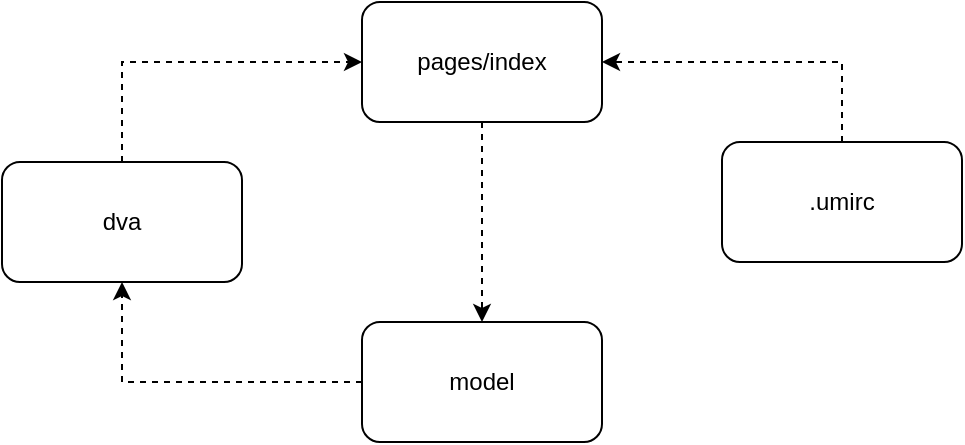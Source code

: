 <mxfile version="11.3.0" type="github" pages="4"><diagram id="UoPMPHmQi2G-XFUsNd7f" name="framework"><mxGraphModel dx="946" dy="521" grid="1" gridSize="10" guides="1" tooltips="1" connect="1" arrows="1" fold="1" page="1" pageScale="1" pageWidth="827" pageHeight="1169" math="0" shadow="0"><root><mxCell id="0"/><mxCell id="1" parent="0"/><mxCell id="U1GgB6eaAEc4W7hxHj6x-6" style="edgeStyle=orthogonalEdgeStyle;rounded=0;orthogonalLoop=1;jettySize=auto;html=1;exitX=0.5;exitY=1;exitDx=0;exitDy=0;entryX=0.5;entryY=0;entryDx=0;entryDy=0;dashed=1;" parent="1" source="U1GgB6eaAEc4W7hxHj6x-1" target="U1GgB6eaAEc4W7hxHj6x-4" edge="1"><mxGeometry relative="1" as="geometry"/></mxCell><mxCell id="U1GgB6eaAEc4W7hxHj6x-1" value="pages/index" style="rounded=1;whiteSpace=wrap;html=1;" parent="1" vertex="1"><mxGeometry x="220" y="140" width="120" height="60" as="geometry"/></mxCell><mxCell id="U1GgB6eaAEc4W7hxHj6x-8" style="edgeStyle=orthogonalEdgeStyle;rounded=0;orthogonalLoop=1;jettySize=auto;html=1;exitX=0.5;exitY=0;exitDx=0;exitDy=0;entryX=1;entryY=0.5;entryDx=0;entryDy=0;dashed=1;" parent="1" source="U1GgB6eaAEc4W7hxHj6x-2" target="U1GgB6eaAEc4W7hxHj6x-1" edge="1"><mxGeometry relative="1" as="geometry"/></mxCell><mxCell id="U1GgB6eaAEc4W7hxHj6x-2" value=".umirc" style="rounded=1;whiteSpace=wrap;html=1;" parent="1" vertex="1"><mxGeometry x="400" y="210" width="120" height="60" as="geometry"/></mxCell><mxCell id="U1GgB6eaAEc4W7hxHj6x-5" style="edgeStyle=orthogonalEdgeStyle;rounded=0;orthogonalLoop=1;jettySize=auto;html=1;exitX=0.5;exitY=0;exitDx=0;exitDy=0;entryX=0;entryY=0.5;entryDx=0;entryDy=0;dashed=1;" parent="1" source="U1GgB6eaAEc4W7hxHj6x-3" target="U1GgB6eaAEc4W7hxHj6x-1" edge="1"><mxGeometry relative="1" as="geometry"/></mxCell><mxCell id="U1GgB6eaAEc4W7hxHj6x-3" value="dva" style="rounded=1;whiteSpace=wrap;html=1;" parent="1" vertex="1"><mxGeometry x="40" y="220" width="120" height="60" as="geometry"/></mxCell><mxCell id="U1GgB6eaAEc4W7hxHj6x-7" style="edgeStyle=orthogonalEdgeStyle;rounded=0;orthogonalLoop=1;jettySize=auto;html=1;exitX=0;exitY=0.5;exitDx=0;exitDy=0;entryX=0.5;entryY=1;entryDx=0;entryDy=0;dashed=1;" parent="1" source="U1GgB6eaAEc4W7hxHj6x-4" target="U1GgB6eaAEc4W7hxHj6x-3" edge="1"><mxGeometry relative="1" as="geometry"/></mxCell><mxCell id="U1GgB6eaAEc4W7hxHj6x-4" value="model" style="rounded=1;whiteSpace=wrap;html=1;" parent="1" vertex="1"><mxGeometry x="220" y="300" width="120" height="60" as="geometry"/></mxCell></root></mxGraphModel></diagram><diagram id="rksKb1-9rf4eMYRuCvCe" name="contents"><mxGraphModel dx="946" dy="523" grid="1" gridSize="10" guides="1" tooltips="1" connect="1" arrows="1" fold="1" page="1" pageScale="1" pageWidth="827" pageHeight="1169" math="0" shadow="0"><root><mxCell id="TtmszXrCz8DzLTPaZSOy-0"/><mxCell id="TtmszXrCz8DzLTPaZSOy-1" parent="TtmszXrCz8DzLTPaZSOy-0"/><mxCell id="zVVglpfQtxWOfQBkL9C--0" value="" style="rounded=1;whiteSpace=wrap;html=1;" parent="TtmszXrCz8DzLTPaZSOy-1" vertex="1"><mxGeometry x="170" y="310" width="270" height="120" as="geometry"/></mxCell><mxCell id="TtmszXrCz8DzLTPaZSOy-21" value="" style="rounded=1;whiteSpace=wrap;html=1;" parent="TtmszXrCz8DzLTPaZSOy-1" vertex="1"><mxGeometry x="170" y="110" width="270" height="120" as="geometry"/></mxCell><mxCell id="TtmszXrCz8DzLTPaZSOy-2" value="APP" style="rounded=1;whiteSpace=wrap;html=1;" parent="TtmszXrCz8DzLTPaZSOy-1" vertex="1"><mxGeometry x="210" y="140" width="60" height="60" as="geometry"/></mxCell><mxCell id="LVhQvcmgZdZnsjQIo_0b-0" style="edgeStyle=orthogonalEdgeStyle;rounded=0;orthogonalLoop=1;jettySize=auto;html=1;exitX=0.5;exitY=1;exitDx=0;exitDy=0;entryX=0.5;entryY=0;entryDx=0;entryDy=0;dashed=1;" parent="TtmszXrCz8DzLTPaZSOy-1" source="TtmszXrCz8DzLTPaZSOy-3" target="TtmszXrCz8DzLTPaZSOy-13" edge="1"><mxGeometry relative="1" as="geometry"/></mxCell><mxCell id="TtmszXrCz8DzLTPaZSOy-3" value="state" style="rounded=1;whiteSpace=wrap;html=1;" parent="TtmszXrCz8DzLTPaZSOy-1" vertex="1"><mxGeometry x="340" y="140" width="60" height="60" as="geometry"/></mxCell><mxCell id="TtmszXrCz8DzLTPaZSOy-6" value="connect" style="endArrow=classic;startArrow=classic;html=1;dashed=1;entryX=0;entryY=0.5;entryDx=0;entryDy=0;exitX=1;exitY=0.5;exitDx=0;exitDy=0;" parent="TtmszXrCz8DzLTPaZSOy-1" source="TtmszXrCz8DzLTPaZSOy-2" target="TtmszXrCz8DzLTPaZSOy-3" edge="1"><mxGeometry width="50" height="50" relative="1" as="geometry"><mxPoint x="210" y="270" as="sourcePoint"/><mxPoint x="260" y="220" as="targetPoint"/></mxGeometry></mxCell><mxCell id="LVhQvcmgZdZnsjQIo_0b-2" style="edgeStyle=orthogonalEdgeStyle;rounded=0;orthogonalLoop=1;jettySize=auto;html=1;exitX=0.5;exitY=0;exitDx=0;exitDy=0;entryX=0;entryY=0.5;entryDx=0;entryDy=0;dashed=1;" parent="TtmszXrCz8DzLTPaZSOy-1" source="TtmszXrCz8DzLTPaZSOy-7" target="TtmszXrCz8DzLTPaZSOy-2" edge="1"><mxGeometry relative="1" as="geometry"/></mxCell><mxCell id="TtmszXrCz8DzLTPaZSOy-7" value="config&lt;br&gt;[dva]" style="rounded=1;whiteSpace=wrap;html=1;" parent="TtmszXrCz8DzLTPaZSOy-1" vertex="1"><mxGeometry x="50" y="250" width="90" height="60" as="geometry"/></mxCell><mxCell id="LVhQvcmgZdZnsjQIo_0b-1" style="edgeStyle=orthogonalEdgeStyle;rounded=0;orthogonalLoop=1;jettySize=auto;html=1;exitX=0;exitY=0.5;exitDx=0;exitDy=0;entryX=0.5;entryY=1;entryDx=0;entryDy=0;dashed=1;" parent="TtmszXrCz8DzLTPaZSOy-1" source="TtmszXrCz8DzLTPaZSOy-12" target="TtmszXrCz8DzLTPaZSOy-7" edge="1"><mxGeometry relative="1" as="geometry"/></mxCell><mxCell id="TtmszXrCz8DzLTPaZSOy-12" value="state" style="rounded=1;whiteSpace=wrap;html=1;" parent="TtmszXrCz8DzLTPaZSOy-1" vertex="1"><mxGeometry x="210" y="340" width="60" height="60" as="geometry"/></mxCell><mxCell id="TtmszXrCz8DzLTPaZSOy-13" value="reducers" style="rounded=1;whiteSpace=wrap;html=1;" parent="TtmszXrCz8DzLTPaZSOy-1" vertex="1"><mxGeometry x="340" y="340" width="60" height="60" as="geometry"/></mxCell><mxCell id="TtmszXrCz8DzLTPaZSOy-14" value="connect" style="endArrow=classic;startArrow=classic;html=1;dashed=1;entryX=0;entryY=0.5;entryDx=0;entryDy=0;exitX=1;exitY=0.5;exitDx=0;exitDy=0;" parent="TtmszXrCz8DzLTPaZSOy-1" source="TtmszXrCz8DzLTPaZSOy-12" target="TtmszXrCz8DzLTPaZSOy-13" edge="1"><mxGeometry width="50" height="50" relative="1" as="geometry"><mxPoint x="210" y="470" as="sourcePoint"/><mxPoint x="260" y="420" as="targetPoint"/></mxGeometry></mxCell><mxCell id="TtmszXrCz8DzLTPaZSOy-20" style="edgeStyle=orthogonalEdgeStyle;rounded=0;orthogonalLoop=1;jettySize=auto;html=1;exitX=0.5;exitY=0;exitDx=0;exitDy=0;entryX=0.5;entryY=0;entryDx=0;entryDy=0;dashed=1;" parent="TtmszXrCz8DzLTPaZSOy-1" source="TtmszXrCz8DzLTPaZSOy-19" target="TtmszXrCz8DzLTPaZSOy-2" edge="1"><mxGeometry relative="1" as="geometry"><Array as="points"><mxPoint x="525" y="80"/><mxPoint x="240" y="80"/></Array></mxGeometry></mxCell><mxCell id="TtmszXrCz8DzLTPaZSOy-19" value="plugin" style="rounded=1;whiteSpace=wrap;html=1;" parent="TtmszXrCz8DzLTPaZSOy-1" vertex="1"><mxGeometry x="480" y="250" width="90" height="60" as="geometry"/></mxCell><mxCell id="TtmszXrCz8DzLTPaZSOy-22" value="page/index" style="text;html=1;strokeColor=none;fillColor=none;align=center;verticalAlign=middle;whiteSpace=wrap;rounded=0;" parent="TtmszXrCz8DzLTPaZSOy-1" vertex="1"><mxGeometry x="170" y="110" width="40" height="20" as="geometry"/></mxCell><mxCell id="zVVglpfQtxWOfQBkL9C--1" value="model" style="text;html=1;strokeColor=none;fillColor=none;align=center;verticalAlign=middle;whiteSpace=wrap;rounded=0;" parent="TtmszXrCz8DzLTPaZSOy-1" vertex="1"><mxGeometry x="160" y="300" width="40" height="20" as="geometry"/></mxCell></root></mxGraphModel></diagram><diagram id="z3KDjgoIGifJy2D3kCDD" name="dva/src/index"><mxGraphModel dx="946" dy="523" grid="1" gridSize="10" guides="1" tooltips="1" connect="1" arrows="1" fold="1" page="1" pageScale="1" pageWidth="827" pageHeight="1169" math="0" shadow="0"><root><mxCell id="7oPIlAji-Eux7vqoqf-F-0"/><mxCell id="7oPIlAji-Eux7vqoqf-F-1" parent="7oPIlAji-Eux7vqoqf-F-0"/><mxCell id="7oPIlAji-Eux7vqoqf-F-32" value="router" style="edgeStyle=orthogonalEdgeStyle;rounded=0;orthogonalLoop=1;jettySize=auto;html=1;exitX=0.5;exitY=1;exitDx=0;exitDy=0;dashed=1;fontColor=#FF3399;" edge="1" parent="7oPIlAji-Eux7vqoqf-F-1" source="7oPIlAji-Eux7vqoqf-F-2" target="7oPIlAji-Eux7vqoqf-F-24"><mxGeometry relative="1" as="geometry"/></mxCell><mxCell id="7oPIlAji-Eux7vqoqf-F-2" value="initialReducer" style="rounded=1;whiteSpace=wrap;html=1;strokeColor=#3333FF;fontColor=#3333FF;" vertex="1" parent="7oPIlAji-Eux7vqoqf-F-1"><mxGeometry x="580" y="440" width="100" height="60" as="geometry"/></mxCell><mxCell id="7oPIlAji-Eux7vqoqf-F-9" value="export" style="edgeStyle=orthogonalEdgeStyle;rounded=0;orthogonalLoop=1;jettySize=auto;html=1;exitX=0.5;exitY=1;exitDx=0;exitDy=0;dashed=1;fontColor=#FF66FF;" edge="1" parent="7oPIlAji-Eux7vqoqf-F-1" source="7oPIlAji-Eux7vqoqf-F-3"><mxGeometry relative="1" as="geometry"><mxPoint x="130" y="340" as="targetPoint"/></mxGeometry></mxCell><mxCell id="7oPIlAji-Eux7vqoqf-F-38" style="edgeStyle=orthogonalEdgeStyle;rounded=0;orthogonalLoop=1;jettySize=auto;html=1;exitX=1;exitY=0.5;exitDx=0;exitDy=0;entryX=0;entryY=0.5;entryDx=0;entryDy=0;dashed=1;fontColor=#FF33FF;strokeColor=#FF66FF;" edge="1" parent="7oPIlAji-Eux7vqoqf-F-1" source="7oPIlAji-Eux7vqoqf-F-3" target="7oPIlAji-Eux7vqoqf-F-7"><mxGeometry relative="1" as="geometry"/></mxCell><mxCell id="7oPIlAji-Eux7vqoqf-F-3" value="bindActionCreator" style="rounded=1;whiteSpace=wrap;html=1;strokeColor=#FF66FF;fontColor=#FF66FF;" vertex="1" parent="7oPIlAji-Eux7vqoqf-F-1"><mxGeometry x="70" y="220" width="120" height="60" as="geometry"/></mxCell><mxCell id="7oPIlAji-Eux7vqoqf-F-12" value="history.listen" style="edgeStyle=orthogonalEdgeStyle;rounded=0;orthogonalLoop=1;jettySize=auto;html=1;exitX=0.25;exitY=1;exitDx=0;exitDy=0;entryX=0.5;entryY=0;entryDx=0;entryDy=0;dashed=1;fontColor=#FF66FF;" edge="1" parent="7oPIlAji-Eux7vqoqf-F-1" source="7oPIlAji-Eux7vqoqf-F-7" target="7oPIlAji-Eux7vqoqf-F-10"><mxGeometry relative="1" as="geometry"/></mxCell><mxCell id="7oPIlAji-Eux7vqoqf-F-13" style="edgeStyle=orthogonalEdgeStyle;rounded=0;orthogonalLoop=1;jettySize=auto;html=1;exitX=0.75;exitY=1;exitDx=0;exitDy=0;entryX=0.5;entryY=0;entryDx=0;entryDy=0;dashed=1;fontColor=#FF66FF;" edge="1" parent="7oPIlAji-Eux7vqoqf-F-1" source="7oPIlAji-Eux7vqoqf-F-7" target="7oPIlAji-Eux7vqoqf-F-11"><mxGeometry relative="1" as="geometry"/></mxCell><mxCell id="7oPIlAji-Eux7vqoqf-F-7" value="patchHistory" style="rounded=1;whiteSpace=wrap;html=1;strokeColor=#FF66FF;fontColor=#FF66FF;" vertex="1" parent="7oPIlAji-Eux7vqoqf-F-1"><mxGeometry x="250" y="220" width="120" height="60" as="geometry"/></mxCell><mxCell id="7oPIlAji-Eux7vqoqf-F-8" value="redux" style="endArrow=classic;html=1;dashed=1;fontColor=#FF66FF;entryX=0;entryY=0.5;entryDx=0;entryDy=0;" edge="1" parent="7oPIlAji-Eux7vqoqf-F-1" target="7oPIlAji-Eux7vqoqf-F-3"><mxGeometry width="50" height="50" relative="1" as="geometry"><mxPoint x="10" y="250" as="sourcePoint"/><mxPoint x="120" y="300" as="targetPoint"/></mxGeometry></mxCell><mxCell id="7oPIlAji-Eux7vqoqf-F-10" value="OldListen" style="rounded=1;whiteSpace=wrap;html=1;strokeColor=#FF66FF;fontColor=#FF66FF;" vertex="1" parent="7oPIlAji-Eux7vqoqf-F-1"><mxGeometry x="230" y="330" width="80" height="60" as="geometry"/></mxCell><mxCell id="7oPIlAji-Eux7vqoqf-F-15" value="callback" style="edgeStyle=orthogonalEdgeStyle;rounded=0;orthogonalLoop=1;jettySize=auto;html=1;exitX=0.5;exitY=1;exitDx=0;exitDy=0;entryX=0.5;entryY=0;entryDx=0;entryDy=0;dashed=1;fontColor=#FF66FF;" edge="1" parent="7oPIlAji-Eux7vqoqf-F-1" source="7oPIlAji-Eux7vqoqf-F-11" target="7oPIlAji-Eux7vqoqf-F-14"><mxGeometry relative="1" as="geometry"/></mxCell><mxCell id="7oPIlAji-Eux7vqoqf-F-11" value="history.listen" style="rounded=1;whiteSpace=wrap;html=1;strokeColor=#FF66FF;fontColor=#FF66FF;" vertex="1" parent="7oPIlAji-Eux7vqoqf-F-1"><mxGeometry x="310" y="330" width="80" height="60" as="geometry"/></mxCell><mxCell id="7oPIlAji-Eux7vqoqf-F-14" value="history.location&lt;br&gt;history.action" style="rounded=1;whiteSpace=wrap;html=1;strokeColor=#FF66FF;fontColor=#FF66FF;" vertex="1" parent="7oPIlAji-Eux7vqoqf-F-1"><mxGeometry x="310" y="440" width="80" height="60" as="geometry"/></mxCell><mxCell id="7oPIlAji-Eux7vqoqf-F-33" value="export" style="edgeStyle=orthogonalEdgeStyle;rounded=0;orthogonalLoop=1;jettySize=auto;html=1;exitX=0.5;exitY=1;exitDx=0;exitDy=0;dashed=1;fontColor=#FF3399;" edge="1" parent="7oPIlAji-Eux7vqoqf-F-1" source="7oPIlAji-Eux7vqoqf-F-18"><mxGeometry relative="1" as="geometry"><mxPoint x="530" y="200" as="targetPoint"/></mxGeometry></mxCell><mxCell id="7oPIlAji-Eux7vqoqf-F-35" style="edgeStyle=orthogonalEdgeStyle;rounded=0;orthogonalLoop=1;jettySize=auto;html=1;exitX=0.75;exitY=1;exitDx=0;exitDy=0;entryX=0;entryY=0.25;entryDx=0;entryDy=0;dashed=1;fontColor=#FF3399;" edge="1" parent="7oPIlAji-Eux7vqoqf-F-1" source="7oPIlAji-Eux7vqoqf-F-18" target="7oPIlAji-Eux7vqoqf-F-26"><mxGeometry relative="1" as="geometry"/></mxCell><mxCell id="7oPIlAji-Eux7vqoqf-F-18" value="connectAdvanced" style="rounded=1;whiteSpace=wrap;html=1;strokeColor=#FF3399;fontColor=#FF3399;" vertex="1" parent="7oPIlAji-Eux7vqoqf-F-1"><mxGeometry x="480" y="100" width="100" height="60" as="geometry"/></mxCell><mxCell id="7oPIlAji-Eux7vqoqf-F-34" value="export" style="edgeStyle=orthogonalEdgeStyle;rounded=0;orthogonalLoop=1;jettySize=auto;html=1;exitX=0.5;exitY=1;exitDx=0;exitDy=0;dashed=1;fontColor=#FF3399;" edge="1" parent="7oPIlAji-Eux7vqoqf-F-1" source="7oPIlAji-Eux7vqoqf-F-19"><mxGeometry relative="1" as="geometry"><mxPoint x="630" y="200" as="targetPoint"/></mxGeometry></mxCell><mxCell id="7oPIlAji-Eux7vqoqf-F-36" style="edgeStyle=orthogonalEdgeStyle;rounded=0;orthogonalLoop=1;jettySize=auto;html=1;exitX=0.75;exitY=1;exitDx=0;exitDy=0;entryX=0.75;entryY=0;entryDx=0;entryDy=0;dashed=1;fontColor=#FF3399;" edge="1" parent="7oPIlAji-Eux7vqoqf-F-1" source="7oPIlAji-Eux7vqoqf-F-19" target="7oPIlAji-Eux7vqoqf-F-26"><mxGeometry relative="1" as="geometry"/></mxCell><mxCell id="7oPIlAji-Eux7vqoqf-F-19" value="connect" style="rounded=1;whiteSpace=wrap;html=1;strokeColor=#FF3399;fontColor=#FF3399;" vertex="1" parent="7oPIlAji-Eux7vqoqf-F-1"><mxGeometry x="580" y="100" width="100" height="60" as="geometry"/></mxCell><mxCell id="7oPIlAji-Eux7vqoqf-F-20" value="react-redux" style="endArrow=classic;html=1;dashed=1;fontColor=#FF3399;" edge="1" parent="7oPIlAji-Eux7vqoqf-F-1"><mxGeometry width="50" height="50" relative="1" as="geometry"><mxPoint x="580" y="60" as="sourcePoint"/><mxPoint x="580" y="100" as="targetPoint"/></mxGeometry></mxCell><mxCell id="7oPIlAji-Eux7vqoqf-F-25" style="edgeStyle=orthogonalEdgeStyle;rounded=0;orthogonalLoop=1;jettySize=auto;html=1;exitX=0.5;exitY=1;exitDx=0;exitDy=0;dashed=1;fontColor=#FF3399;entryX=1;entryY=0.5;entryDx=0;entryDy=0;" edge="1" parent="7oPIlAji-Eux7vqoqf-F-1" source="7oPIlAji-Eux7vqoqf-F-21" target="7oPIlAji-Eux7vqoqf-F-24"><mxGeometry relative="1" as="geometry"><Array as="points"><mxPoint x="760" y="581"/></Array></mxGeometry></mxCell><mxCell id="7oPIlAji-Eux7vqoqf-F-21" value="routerRedux" style="rounded=1;whiteSpace=wrap;html=1;strokeColor=#FF3399;fontColor=#FF3399;" vertex="1" parent="7oPIlAji-Eux7vqoqf-F-1"><mxGeometry x="710" y="100" width="100" height="60" as="geometry"/></mxCell><mxCell id="7oPIlAji-Eux7vqoqf-F-22" value="cconnect-react-redux" style="endArrow=classic;html=1;dashed=1;fontColor=#FF3399;entryX=0.5;entryY=0;entryDx=0;entryDy=0;" edge="1" parent="7oPIlAji-Eux7vqoqf-F-1" target="7oPIlAji-Eux7vqoqf-F-21"><mxGeometry width="50" height="50" relative="1" as="geometry"><mxPoint x="760" y="60" as="sourcePoint"/><mxPoint x="90" y="510" as="targetPoint"/></mxGeometry></mxCell><mxCell id="7oPIlAji-Eux7vqoqf-F-24" value="connectRouter" style="rounded=1;whiteSpace=wrap;html=1;strokeColor=#FF3399;fontColor=#FF3399;" vertex="1" parent="7oPIlAji-Eux7vqoqf-F-1"><mxGeometry x="580" y="551" width="100" height="60" as="geometry"/></mxCell><mxCell id="7oPIlAji-Eux7vqoqf-F-28" style="edgeStyle=orthogonalEdgeStyle;rounded=0;orthogonalLoop=1;jettySize=auto;html=1;exitX=0.5;exitY=1;exitDx=0;exitDy=0;entryX=0.5;entryY=0;entryDx=0;entryDy=0;dashed=1;fontColor=#FF3399;" edge="1" parent="7oPIlAji-Eux7vqoqf-F-1" source="7oPIlAji-Eux7vqoqf-F-26" target="7oPIlAji-Eux7vqoqf-F-27"><mxGeometry relative="1" as="geometry"/></mxCell><mxCell id="7oPIlAji-Eux7vqoqf-F-37" value="history" style="edgeStyle=orthogonalEdgeStyle;rounded=0;orthogonalLoop=1;jettySize=auto;html=1;exitX=0;exitY=0.5;exitDx=0;exitDy=0;entryX=1;entryY=0.5;entryDx=0;entryDy=0;dashed=1;fontColor=#FF3399;" edge="1" parent="7oPIlAji-Eux7vqoqf-F-1" source="7oPIlAji-Eux7vqoqf-F-26" target="7oPIlAji-Eux7vqoqf-F-7"><mxGeometry relative="1" as="geometry"/></mxCell><mxCell id="7oPIlAji-Eux7vqoqf-F-26" value="default" style="rounded=1;whiteSpace=wrap;html=1;strokeColor=#FF3399;fontColor=#FF3399;" vertex="1" parent="7oPIlAji-Eux7vqoqf-F-1"><mxGeometry x="580" y="220" width="100" height="60" as="geometry"/></mxCell><mxCell id="7oPIlAji-Eux7vqoqf-F-31" style="edgeStyle=orthogonalEdgeStyle;rounded=0;orthogonalLoop=1;jettySize=auto;html=1;exitX=0.5;exitY=1;exitDx=0;exitDy=0;entryX=0.5;entryY=0;entryDx=0;entryDy=0;dashed=1;fontColor=#FF3399;" edge="1" parent="7oPIlAji-Eux7vqoqf-F-1" source="7oPIlAji-Eux7vqoqf-F-27" target="7oPIlAji-Eux7vqoqf-F-2"><mxGeometry relative="1" as="geometry"/></mxCell><mxCell id="7oPIlAji-Eux7vqoqf-F-27" value="createOpts" style="rounded=1;whiteSpace=wrap;html=1;strokeColor=#FF3399;fontColor=#FF3399;" vertex="1" parent="7oPIlAji-Eux7vqoqf-F-1"><mxGeometry x="580" y="330" width="100" height="60" as="geometry"/></mxCell></root></mxGraphModel></diagram><diagram id="Xuo90gfPlIIfZ1qO2RXe" name="dva/test/index.e2e"><mxGraphModel dx="946" dy="523" grid="1" gridSize="10" guides="1" tooltips="1" connect="1" arrows="1" fold="1" page="1" pageScale="1" pageWidth="827" pageHeight="1169" math="0" shadow="0"><root><mxCell id="8Rrgbdit9zhiUOfFmY_S-0"/><mxCell id="8Rrgbdit9zhiUOfFmY_S-1" parent="8Rrgbdit9zhiUOfFmY_S-0"/><mxCell id="8Rrgbdit9zhiUOfFmY_S-5" style="edgeStyle=orthogonalEdgeStyle;rounded=0;orthogonalLoop=1;jettySize=auto;html=1;exitX=0.5;exitY=1;exitDx=0;exitDy=0;entryX=0.5;entryY=0;entryDx=0;entryDy=0;dashed=1;strokeColor=#FF66FF;fontColor=#FF33FF;" edge="1" parent="8Rrgbdit9zhiUOfFmY_S-1" source="8Rrgbdit9zhiUOfFmY_S-2" target="8Rrgbdit9zhiUOfFmY_S-3"><mxGeometry relative="1" as="geometry"/></mxCell><mxCell id="8Rrgbdit9zhiUOfFmY_S-2" value="normal&lt;br&gt;hook api" style="rounded=1;whiteSpace=wrap;html=1;strokeColor=#FF3399;fontColor=#FF33FF;" vertex="1" parent="8Rrgbdit9zhiUOfFmY_S-1"><mxGeometry x="120" y="145" width="90" height="60" as="geometry"/></mxCell><mxCell id="8Rrgbdit9zhiUOfFmY_S-6" style="edgeStyle=orthogonalEdgeStyle;rounded=0;orthogonalLoop=1;jettySize=auto;html=1;exitX=0.5;exitY=1;exitDx=0;exitDy=0;entryX=0.5;entryY=0;entryDx=0;entryDy=0;dashed=1;strokeColor=#FF66FF;fontColor=#FF33FF;" edge="1" parent="8Rrgbdit9zhiUOfFmY_S-1" source="8Rrgbdit9zhiUOfFmY_S-3" target="8Rrgbdit9zhiUOfFmY_S-4"><mxGeometry relative="1" as="geometry"/></mxCell><mxCell id="8Rrgbdit9zhiUOfFmY_S-3" value="app.model" style="rounded=1;whiteSpace=wrap;html=1;strokeColor=#FF3399;fontColor=#FF33FF;" vertex="1" parent="8Rrgbdit9zhiUOfFmY_S-1"><mxGeometry x="120" y="255" width="90" height="60" as="geometry"/></mxCell><mxCell id="8Rrgbdit9zhiUOfFmY_S-7" value="add(state+1)" style="edgeStyle=orthogonalEdgeStyle;rounded=0;orthogonalLoop=1;jettySize=auto;html=1;exitX=0.5;exitY=1;exitDx=0;exitDy=0;dashed=1;strokeColor=#FF66FF;fontColor=#FF33FF;" edge="1" parent="8Rrgbdit9zhiUOfFmY_S-1" source="8Rrgbdit9zhiUOfFmY_S-4"><mxGeometry relative="1" as="geometry"><mxPoint x="165" y="475" as="targetPoint"/></mxGeometry></mxCell><mxCell id="8Rrgbdit9zhiUOfFmY_S-4" value="reducers" style="rounded=1;whiteSpace=wrap;html=1;strokeColor=#FF3399;fontColor=#FF33FF;" vertex="1" parent="8Rrgbdit9zhiUOfFmY_S-1"><mxGeometry x="120" y="365" width="90" height="60" as="geometry"/></mxCell><mxCell id="8Rrgbdit9zhiUOfFmY_S-8" style="edgeStyle=orthogonalEdgeStyle;rounded=0;orthogonalLoop=1;jettySize=auto;html=1;exitX=0.333;exitY=1.017;exitDx=0;exitDy=0;entryX=0.5;entryY=0;entryDx=0;entryDy=0;dashed=1;strokeColor=#FF66FF;fontColor=#FF33FF;exitPerimeter=0;" edge="1" parent="8Rrgbdit9zhiUOfFmY_S-1" source="8Rrgbdit9zhiUOfFmY_S-9" target="8Rrgbdit9zhiUOfFmY_S-11"><mxGeometry relative="1" as="geometry"/></mxCell><mxCell id="8Rrgbdit9zhiUOfFmY_S-19" style="edgeStyle=orthogonalEdgeStyle;rounded=0;orthogonalLoop=1;jettySize=auto;html=1;exitX=0.667;exitY=1.017;exitDx=0;exitDy=0;entryX=0.5;entryY=0;entryDx=0;entryDy=0;dashed=1;strokeColor=#FF3399;fontColor=#FF3399;exitPerimeter=0;" edge="1" parent="8Rrgbdit9zhiUOfFmY_S-1" source="8Rrgbdit9zhiUOfFmY_S-9" target="8Rrgbdit9zhiUOfFmY_S-18"><mxGeometry relative="1" as="geometry"/></mxCell><mxCell id="8Rrgbdit9zhiUOfFmY_S-9" value="connect" style="rounded=1;whiteSpace=wrap;html=1;strokeColor=#FF3399;fontColor=#FF3399;" vertex="1" parent="8Rrgbdit9zhiUOfFmY_S-1"><mxGeometry x="323" y="145" width="90" height="60" as="geometry"/></mxCell><mxCell id="8Rrgbdit9zhiUOfFmY_S-10" style="edgeStyle=orthogonalEdgeStyle;rounded=0;orthogonalLoop=1;jettySize=auto;html=1;exitX=0.5;exitY=1;exitDx=0;exitDy=0;entryX=0.5;entryY=0;entryDx=0;entryDy=0;dashed=1;strokeColor=#FF66FF;fontColor=#FF33FF;" edge="1" parent="8Rrgbdit9zhiUOfFmY_S-1" source="8Rrgbdit9zhiUOfFmY_S-11" target="8Rrgbdit9zhiUOfFmY_S-13"><mxGeometry relative="1" as="geometry"/></mxCell><mxCell id="8Rrgbdit9zhiUOfFmY_S-11" value="app.model" style="rounded=1;whiteSpace=wrap;html=1;strokeColor=#FF3399;fontColor=#FF33FF;" vertex="1" parent="8Rrgbdit9zhiUOfFmY_S-1"><mxGeometry x="250" y="255" width="90" height="60" as="geometry"/></mxCell><mxCell id="8Rrgbdit9zhiUOfFmY_S-12" value="add(state+1)" style="edgeStyle=orthogonalEdgeStyle;rounded=0;orthogonalLoop=1;jettySize=auto;html=1;exitX=0.5;exitY=1;exitDx=0;exitDy=0;dashed=1;strokeColor=#FF66FF;fontColor=#FF33FF;" edge="1" parent="8Rrgbdit9zhiUOfFmY_S-1" source="8Rrgbdit9zhiUOfFmY_S-13"><mxGeometry relative="1" as="geometry"><mxPoint x="295" y="475" as="targetPoint"/></mxGeometry></mxCell><mxCell id="8Rrgbdit9zhiUOfFmY_S-13" value="reducers" style="rounded=1;whiteSpace=wrap;html=1;strokeColor=#FF3399;fontColor=#FF33FF;" vertex="1" parent="8Rrgbdit9zhiUOfFmY_S-1"><mxGeometry x="250" y="365" width="90" height="60" as="geometry"/></mxCell><mxCell id="8Rrgbdit9zhiUOfFmY_S-17" style="edgeStyle=orthogonalEdgeStyle;rounded=0;orthogonalLoop=1;jettySize=auto;html=1;exitX=0.5;exitY=1;exitDx=0;exitDy=0;entryX=0.5;entryY=0;entryDx=0;entryDy=0;dashed=1;strokeColor=#FF3399;fontColor=#FF3399;" edge="1" parent="8Rrgbdit9zhiUOfFmY_S-1" source="8Rrgbdit9zhiUOfFmY_S-15" target="8Rrgbdit9zhiUOfFmY_S-9"><mxGeometry relative="1" as="geometry"/></mxCell><mxCell id="8Rrgbdit9zhiUOfFmY_S-15" value="connect" style="rounded=1;whiteSpace=wrap;html=1;strokeColor=#FF3399;fontColor=#FF3399;" vertex="1" parent="8Rrgbdit9zhiUOfFmY_S-1"><mxGeometry x="440" y="40" width="90" height="60" as="geometry"/></mxCell><mxCell id="8Rrgbdit9zhiUOfFmY_S-16" value="" style="endArrow=classic;html=1;dashed=1;strokeColor=#FF3399;fontColor=#FF3399;entryX=0;entryY=0.5;entryDx=0;entryDy=0;" edge="1" parent="8Rrgbdit9zhiUOfFmY_S-1" target="8Rrgbdit9zhiUOfFmY_S-15"><mxGeometry width="50" height="50" relative="1" as="geometry"><mxPoint x="380" y="70" as="sourcePoint"/><mxPoint x="170" y="480" as="targetPoint"/></mxGeometry></mxCell><mxCell id="8Rrgbdit9zhiUOfFmY_S-25" value="connect(state)" style="edgeStyle=orthogonalEdgeStyle;rounded=0;orthogonalLoop=1;jettySize=auto;html=1;exitX=0.5;exitY=1;exitDx=0;exitDy=0;entryX=0.5;entryY=0;entryDx=0;entryDy=0;dashed=1;strokeColor=#FF3399;fontColor=#FF3399;" edge="1" parent="8Rrgbdit9zhiUOfFmY_S-1" source="8Rrgbdit9zhiUOfFmY_S-18" target="8Rrgbdit9zhiUOfFmY_S-24"><mxGeometry relative="1" as="geometry"/></mxCell><mxCell id="8Rrgbdit9zhiUOfFmY_S-18" value="App" style="rounded=1;whiteSpace=wrap;html=1;strokeColor=#FF3399;fontColor=#FF3399;" vertex="1" parent="8Rrgbdit9zhiUOfFmY_S-1"><mxGeometry x="395" y="255" width="90" height="60" as="geometry"/></mxCell><mxCell id="8Rrgbdit9zhiUOfFmY_S-24" value="state.count&lt;br&gt;dispatch.count" style="rounded=1;whiteSpace=wrap;html=1;strokeColor=#FF3399;fontColor=#FF3399;" vertex="1" parent="8Rrgbdit9zhiUOfFmY_S-1"><mxGeometry x="395" y="365" width="90" height="60" as="geometry"/></mxCell></root></mxGraphModel></diagram></mxfile>